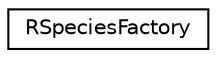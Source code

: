 digraph "Graphical Class Hierarchy"
{
 // INTERACTIVE_SVG=YES
  edge [fontname="Helvetica",fontsize="10",labelfontname="Helvetica",labelfontsize="10"];
  node [fontname="Helvetica",fontsize="10",shape=record];
  rankdir="LR";
  Node0 [label="RSpeciesFactory",height=0.2,width=0.4,color="black", fillcolor="white", style="filled",URL="$classRSpeciesFactory.html",tooltip="A factory class to create RSpecies objects. "];
}
